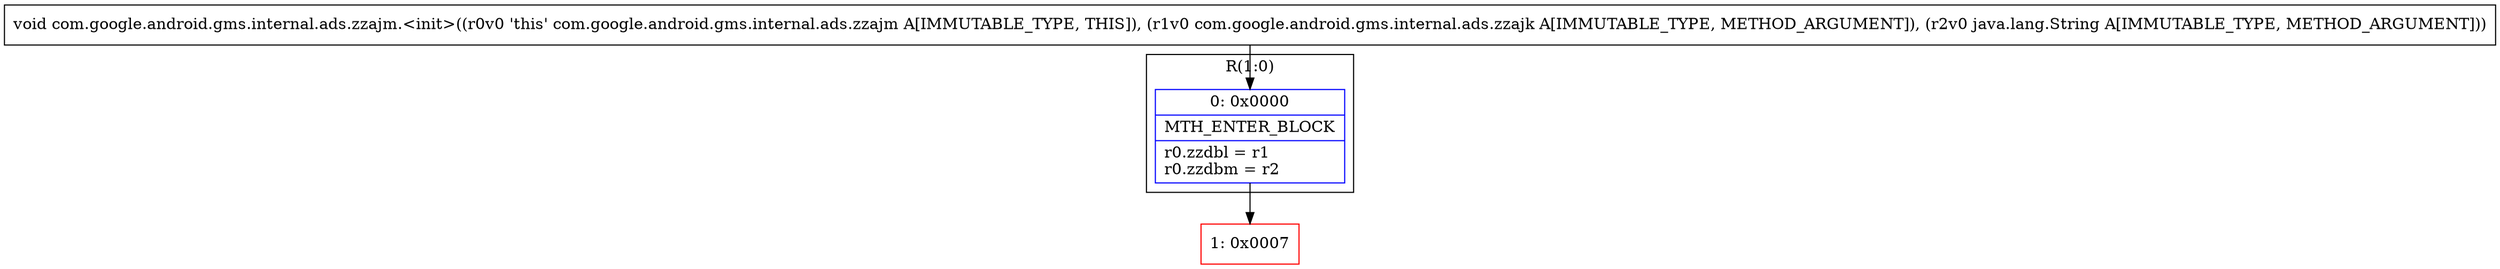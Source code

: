 digraph "CFG forcom.google.android.gms.internal.ads.zzajm.\<init\>(Lcom\/google\/android\/gms\/internal\/ads\/zzajk;Ljava\/lang\/String;)V" {
subgraph cluster_Region_528324247 {
label = "R(1:0)";
node [shape=record,color=blue];
Node_0 [shape=record,label="{0\:\ 0x0000|MTH_ENTER_BLOCK\l|r0.zzdbl = r1\lr0.zzdbm = r2\l}"];
}
Node_1 [shape=record,color=red,label="{1\:\ 0x0007}"];
MethodNode[shape=record,label="{void com.google.android.gms.internal.ads.zzajm.\<init\>((r0v0 'this' com.google.android.gms.internal.ads.zzajm A[IMMUTABLE_TYPE, THIS]), (r1v0 com.google.android.gms.internal.ads.zzajk A[IMMUTABLE_TYPE, METHOD_ARGUMENT]), (r2v0 java.lang.String A[IMMUTABLE_TYPE, METHOD_ARGUMENT])) }"];
MethodNode -> Node_0;
Node_0 -> Node_1;
}

